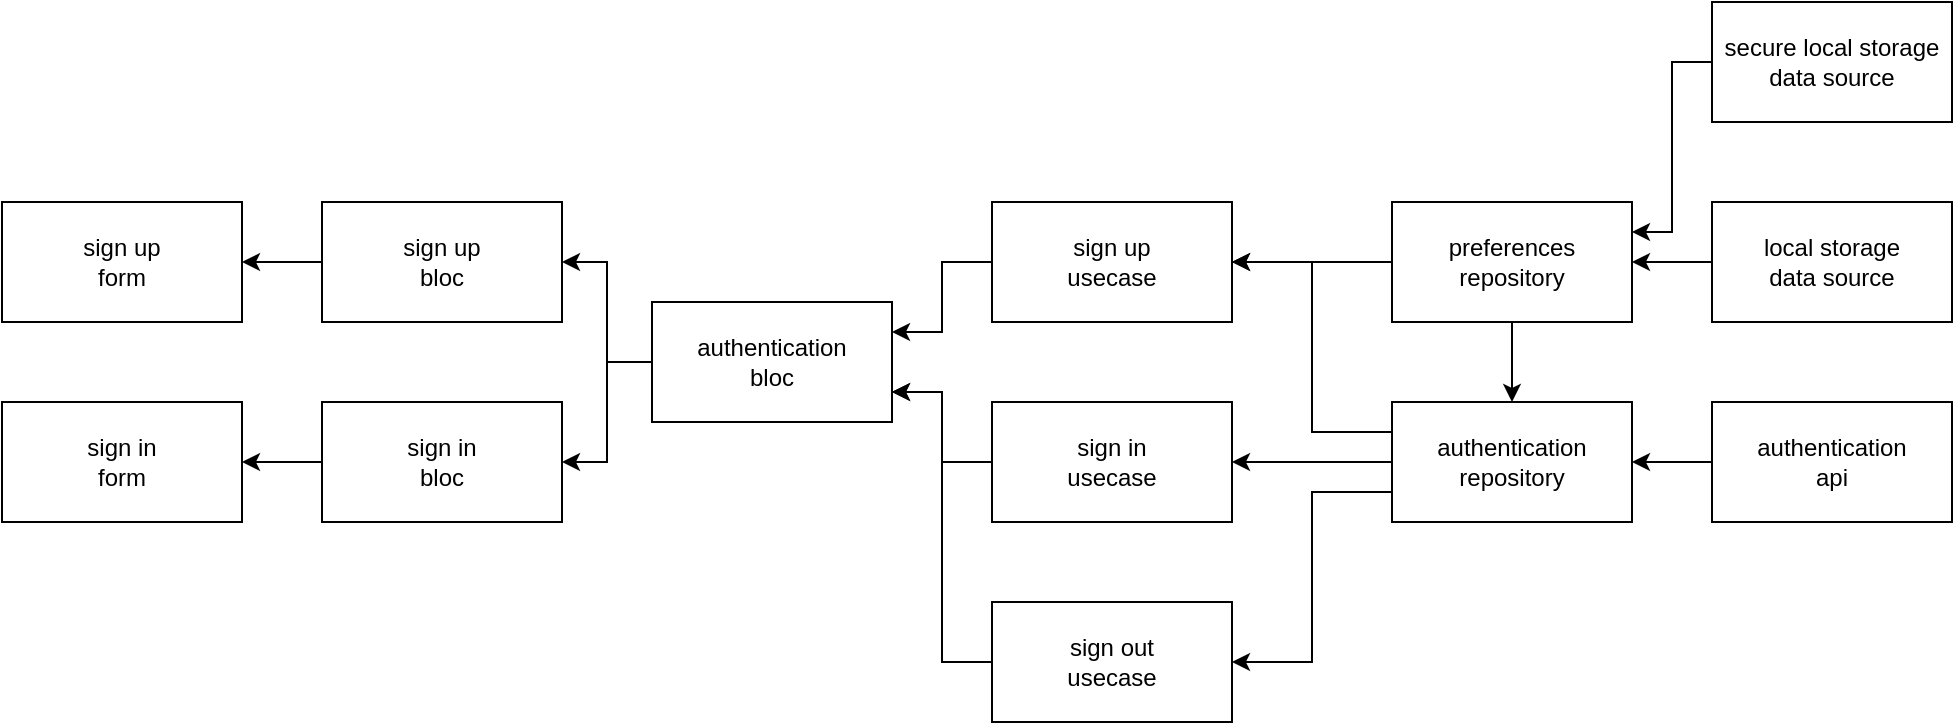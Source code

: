 <mxfile version="21.7.5" type="device">
  <diagram id="C5RBs43oDa-KdzZeNtuy" name="Page-1">
    <mxGraphModel dx="1224" dy="633" grid="1" gridSize="10" guides="1" tooltips="1" connect="1" arrows="1" fold="1" page="1" pageScale="1" pageWidth="827" pageHeight="1169" math="0" shadow="0">
      <root>
        <mxCell id="WIyWlLk6GJQsqaUBKTNV-0" />
        <mxCell id="WIyWlLk6GJQsqaUBKTNV-1" parent="WIyWlLk6GJQsqaUBKTNV-0" />
        <mxCell id="A_vdL3cd-Nvzea3cIEgS-28" style="edgeStyle=orthogonalEdgeStyle;rounded=0;orthogonalLoop=1;jettySize=auto;html=1;exitX=0;exitY=0.5;exitDx=0;exitDy=0;entryX=1;entryY=0.75;entryDx=0;entryDy=0;" parent="WIyWlLk6GJQsqaUBKTNV-1" source="A_vdL3cd-Nvzea3cIEgS-0" target="A_vdL3cd-Nvzea3cIEgS-22" edge="1">
          <mxGeometry relative="1" as="geometry" />
        </mxCell>
        <mxCell id="A_vdL3cd-Nvzea3cIEgS-0" value="sign in &lt;br&gt;usecase" style="whiteSpace=wrap;html=1;" parent="WIyWlLk6GJQsqaUBKTNV-1" vertex="1">
          <mxGeometry x="910" y="440" width="120" height="60" as="geometry" />
        </mxCell>
        <mxCell id="A_vdL3cd-Nvzea3cIEgS-12" style="edgeStyle=orthogonalEdgeStyle;rounded=0;orthogonalLoop=1;jettySize=auto;html=1;exitX=0.5;exitY=1;exitDx=0;exitDy=0;" parent="WIyWlLk6GJQsqaUBKTNV-1" source="A_vdL3cd-Nvzea3cIEgS-1" target="A_vdL3cd-Nvzea3cIEgS-2" edge="1">
          <mxGeometry relative="1" as="geometry" />
        </mxCell>
        <mxCell id="M2tQVb_p6bNKzac5Qzn2-0" style="edgeStyle=orthogonalEdgeStyle;rounded=0;orthogonalLoop=1;jettySize=auto;html=1;exitX=0;exitY=0.5;exitDx=0;exitDy=0;entryX=1;entryY=0.5;entryDx=0;entryDy=0;" edge="1" parent="WIyWlLk6GJQsqaUBKTNV-1" source="A_vdL3cd-Nvzea3cIEgS-1" target="A_vdL3cd-Nvzea3cIEgS-17">
          <mxGeometry relative="1" as="geometry" />
        </mxCell>
        <mxCell id="A_vdL3cd-Nvzea3cIEgS-1" value="preferences&lt;br&gt;repository" style="whiteSpace=wrap;html=1;" parent="WIyWlLk6GJQsqaUBKTNV-1" vertex="1">
          <mxGeometry x="1110" y="340" width="120" height="60" as="geometry" />
        </mxCell>
        <mxCell id="A_vdL3cd-Nvzea3cIEgS-9" style="edgeStyle=orthogonalEdgeStyle;rounded=0;orthogonalLoop=1;jettySize=auto;html=1;exitX=0;exitY=0.5;exitDx=0;exitDy=0;entryX=1;entryY=0.5;entryDx=0;entryDy=0;" parent="WIyWlLk6GJQsqaUBKTNV-1" source="A_vdL3cd-Nvzea3cIEgS-2" target="A_vdL3cd-Nvzea3cIEgS-0" edge="1">
          <mxGeometry relative="1" as="geometry" />
        </mxCell>
        <mxCell id="A_vdL3cd-Nvzea3cIEgS-18" style="edgeStyle=orthogonalEdgeStyle;rounded=0;orthogonalLoop=1;jettySize=auto;html=1;exitX=0;exitY=0.25;exitDx=0;exitDy=0;entryX=1;entryY=0.5;entryDx=0;entryDy=0;" parent="WIyWlLk6GJQsqaUBKTNV-1" source="A_vdL3cd-Nvzea3cIEgS-2" target="A_vdL3cd-Nvzea3cIEgS-17" edge="1">
          <mxGeometry relative="1" as="geometry" />
        </mxCell>
        <mxCell id="A_vdL3cd-Nvzea3cIEgS-32" style="edgeStyle=orthogonalEdgeStyle;rounded=0;orthogonalLoop=1;jettySize=auto;html=1;exitX=0;exitY=0.75;exitDx=0;exitDy=0;entryX=1;entryY=0.5;entryDx=0;entryDy=0;" parent="WIyWlLk6GJQsqaUBKTNV-1" source="A_vdL3cd-Nvzea3cIEgS-2" target="A_vdL3cd-Nvzea3cIEgS-30" edge="1">
          <mxGeometry relative="1" as="geometry" />
        </mxCell>
        <mxCell id="A_vdL3cd-Nvzea3cIEgS-2" value="authentication repository" style="whiteSpace=wrap;html=1;" parent="WIyWlLk6GJQsqaUBKTNV-1" vertex="1">
          <mxGeometry x="1110" y="440" width="120" height="60" as="geometry" />
        </mxCell>
        <mxCell id="A_vdL3cd-Nvzea3cIEgS-7" style="edgeStyle=orthogonalEdgeStyle;rounded=0;orthogonalLoop=1;jettySize=auto;html=1;exitX=0;exitY=0.5;exitDx=0;exitDy=0;entryX=1;entryY=0.25;entryDx=0;entryDy=0;" parent="WIyWlLk6GJQsqaUBKTNV-1" source="A_vdL3cd-Nvzea3cIEgS-3" target="A_vdL3cd-Nvzea3cIEgS-1" edge="1">
          <mxGeometry relative="1" as="geometry" />
        </mxCell>
        <mxCell id="A_vdL3cd-Nvzea3cIEgS-3" value="secure local storage&lt;br&gt;data source" style="whiteSpace=wrap;html=1;" parent="WIyWlLk6GJQsqaUBKTNV-1" vertex="1">
          <mxGeometry x="1270" y="240" width="120" height="60" as="geometry" />
        </mxCell>
        <mxCell id="A_vdL3cd-Nvzea3cIEgS-6" style="edgeStyle=orthogonalEdgeStyle;rounded=0;orthogonalLoop=1;jettySize=auto;html=1;exitX=0;exitY=0.5;exitDx=0;exitDy=0;" parent="WIyWlLk6GJQsqaUBKTNV-1" source="A_vdL3cd-Nvzea3cIEgS-4" target="A_vdL3cd-Nvzea3cIEgS-1" edge="1">
          <mxGeometry relative="1" as="geometry" />
        </mxCell>
        <mxCell id="A_vdL3cd-Nvzea3cIEgS-4" value="local storage&lt;br&gt;data source" style="whiteSpace=wrap;html=1;" parent="WIyWlLk6GJQsqaUBKTNV-1" vertex="1">
          <mxGeometry x="1270" y="340" width="120" height="60" as="geometry" />
        </mxCell>
        <mxCell id="A_vdL3cd-Nvzea3cIEgS-8" style="edgeStyle=orthogonalEdgeStyle;rounded=0;orthogonalLoop=1;jettySize=auto;html=1;exitX=0;exitY=0.5;exitDx=0;exitDy=0;" parent="WIyWlLk6GJQsqaUBKTNV-1" source="A_vdL3cd-Nvzea3cIEgS-5" target="A_vdL3cd-Nvzea3cIEgS-2" edge="1">
          <mxGeometry relative="1" as="geometry" />
        </mxCell>
        <mxCell id="A_vdL3cd-Nvzea3cIEgS-5" value="authentication&lt;br&gt;api" style="whiteSpace=wrap;html=1;" parent="WIyWlLk6GJQsqaUBKTNV-1" vertex="1">
          <mxGeometry x="1270" y="440" width="120" height="60" as="geometry" />
        </mxCell>
        <mxCell id="A_vdL3cd-Nvzea3cIEgS-16" style="edgeStyle=orthogonalEdgeStyle;rounded=0;orthogonalLoop=1;jettySize=auto;html=1;exitX=0;exitY=0.5;exitDx=0;exitDy=0;entryX=1;entryY=0.5;entryDx=0;entryDy=0;" parent="WIyWlLk6GJQsqaUBKTNV-1" source="A_vdL3cd-Nvzea3cIEgS-13" target="A_vdL3cd-Nvzea3cIEgS-15" edge="1">
          <mxGeometry relative="1" as="geometry" />
        </mxCell>
        <mxCell id="A_vdL3cd-Nvzea3cIEgS-13" value="sign in&lt;br&gt;bloc" style="whiteSpace=wrap;html=1;" parent="WIyWlLk6GJQsqaUBKTNV-1" vertex="1">
          <mxGeometry x="575" y="440" width="120" height="60" as="geometry" />
        </mxCell>
        <mxCell id="A_vdL3cd-Nvzea3cIEgS-15" value="sign in&lt;br&gt;form" style="whiteSpace=wrap;html=1;" parent="WIyWlLk6GJQsqaUBKTNV-1" vertex="1">
          <mxGeometry x="415" y="440" width="120" height="60" as="geometry" />
        </mxCell>
        <mxCell id="A_vdL3cd-Nvzea3cIEgS-29" style="edgeStyle=orthogonalEdgeStyle;rounded=0;orthogonalLoop=1;jettySize=auto;html=1;exitX=0;exitY=0.5;exitDx=0;exitDy=0;entryX=1;entryY=0.25;entryDx=0;entryDy=0;" parent="WIyWlLk6GJQsqaUBKTNV-1" source="A_vdL3cd-Nvzea3cIEgS-17" target="A_vdL3cd-Nvzea3cIEgS-22" edge="1">
          <mxGeometry relative="1" as="geometry" />
        </mxCell>
        <mxCell id="A_vdL3cd-Nvzea3cIEgS-17" value="sign up&lt;br&gt;usecase" style="whiteSpace=wrap;html=1;" parent="WIyWlLk6GJQsqaUBKTNV-1" vertex="1">
          <mxGeometry x="910" y="340" width="120" height="60" as="geometry" />
        </mxCell>
        <mxCell id="A_vdL3cd-Nvzea3cIEgS-26" style="edgeStyle=orthogonalEdgeStyle;rounded=0;orthogonalLoop=1;jettySize=auto;html=1;exitX=0;exitY=0.5;exitDx=0;exitDy=0;" parent="WIyWlLk6GJQsqaUBKTNV-1" source="A_vdL3cd-Nvzea3cIEgS-19" target="A_vdL3cd-Nvzea3cIEgS-21" edge="1">
          <mxGeometry relative="1" as="geometry" />
        </mxCell>
        <mxCell id="A_vdL3cd-Nvzea3cIEgS-19" value="sign up&lt;br&gt;bloc" style="whiteSpace=wrap;html=1;" parent="WIyWlLk6GJQsqaUBKTNV-1" vertex="1">
          <mxGeometry x="575" y="340" width="120" height="60" as="geometry" />
        </mxCell>
        <mxCell id="A_vdL3cd-Nvzea3cIEgS-21" value="sign up&lt;br&gt;form" style="whiteSpace=wrap;html=1;" parent="WIyWlLk6GJQsqaUBKTNV-1" vertex="1">
          <mxGeometry x="415" y="340" width="120" height="60" as="geometry" />
        </mxCell>
        <mxCell id="A_vdL3cd-Nvzea3cIEgS-23" value="" style="edgeStyle=orthogonalEdgeStyle;rounded=0;orthogonalLoop=1;jettySize=auto;html=1;" parent="WIyWlLk6GJQsqaUBKTNV-1" source="A_vdL3cd-Nvzea3cIEgS-22" target="A_vdL3cd-Nvzea3cIEgS-19" edge="1">
          <mxGeometry relative="1" as="geometry" />
        </mxCell>
        <mxCell id="A_vdL3cd-Nvzea3cIEgS-25" style="edgeStyle=orthogonalEdgeStyle;rounded=0;orthogonalLoop=1;jettySize=auto;html=1;exitX=0;exitY=0.5;exitDx=0;exitDy=0;entryX=1;entryY=0.5;entryDx=0;entryDy=0;" parent="WIyWlLk6GJQsqaUBKTNV-1" source="A_vdL3cd-Nvzea3cIEgS-22" target="A_vdL3cd-Nvzea3cIEgS-13" edge="1">
          <mxGeometry relative="1" as="geometry" />
        </mxCell>
        <mxCell id="A_vdL3cd-Nvzea3cIEgS-22" value="authentication&lt;br&gt;bloc" style="whiteSpace=wrap;html=1;" parent="WIyWlLk6GJQsqaUBKTNV-1" vertex="1">
          <mxGeometry x="740" y="390" width="120" height="60" as="geometry" />
        </mxCell>
        <mxCell id="A_vdL3cd-Nvzea3cIEgS-31" style="edgeStyle=orthogonalEdgeStyle;rounded=0;orthogonalLoop=1;jettySize=auto;html=1;exitX=0;exitY=0.5;exitDx=0;exitDy=0;entryX=1;entryY=0.75;entryDx=0;entryDy=0;" parent="WIyWlLk6GJQsqaUBKTNV-1" source="A_vdL3cd-Nvzea3cIEgS-30" target="A_vdL3cd-Nvzea3cIEgS-22" edge="1">
          <mxGeometry relative="1" as="geometry" />
        </mxCell>
        <mxCell id="A_vdL3cd-Nvzea3cIEgS-30" value="sign out&lt;br&gt;usecase" style="whiteSpace=wrap;html=1;" parent="WIyWlLk6GJQsqaUBKTNV-1" vertex="1">
          <mxGeometry x="910" y="540" width="120" height="60" as="geometry" />
        </mxCell>
      </root>
    </mxGraphModel>
  </diagram>
</mxfile>
